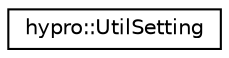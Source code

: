 digraph "Graphical Class Hierarchy"
{
  edge [fontname="Helvetica",fontsize="10",labelfontname="Helvetica",labelfontsize="10"];
  node [fontname="Helvetica",fontsize="10",shape=record];
  rankdir="LR";
  Node1 [label="hypro::UtilSetting",height=0.2,width=0.4,color="black", fillcolor="white", style="filled",URL="$structhypro_1_1UtilSetting.html"];
}
